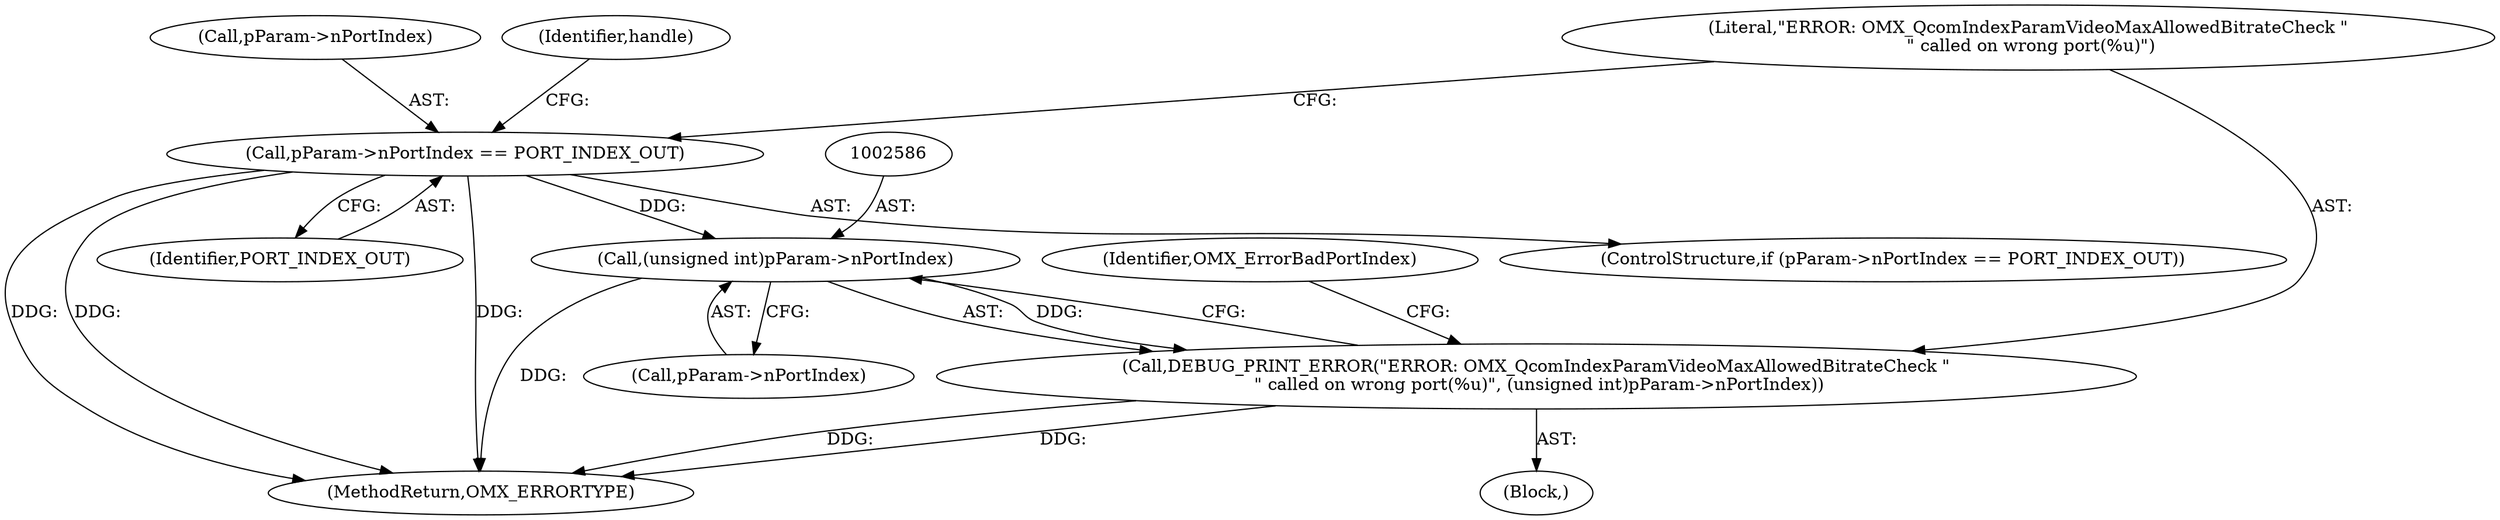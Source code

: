 digraph "0_Android_560ccdb509a7b86186fac0fce1b25bd9a3e6a6e8_7@pointer" {
"1002585" [label="(Call,(unsigned int)pParam->nPortIndex)"];
"1002553" [label="(Call,pParam->nPortIndex == PORT_INDEX_OUT)"];
"1002583" [label="(Call,DEBUG_PRINT_ERROR(\"ERROR: OMX_QcomIndexParamVideoMaxAllowedBitrateCheck \"\n \" called on wrong port(%u)\", (unsigned int)pParam->nPortIndex))"];
"1002583" [label="(Call,DEBUG_PRINT_ERROR(\"ERROR: OMX_QcomIndexParamVideoMaxAllowedBitrateCheck \"\n \" called on wrong port(%u)\", (unsigned int)pParam->nPortIndex))"];
"1002557" [label="(Identifier,PORT_INDEX_OUT)"];
"1002582" [label="(Block,)"];
"1002552" [label="(ControlStructure,if (pParam->nPortIndex == PORT_INDEX_OUT))"];
"1002585" [label="(Call,(unsigned int)pParam->nPortIndex)"];
"1002584" [label="(Literal,\"ERROR: OMX_QcomIndexParamVideoMaxAllowedBitrateCheck \"\n \" called on wrong port(%u)\")"];
"1002553" [label="(Call,pParam->nPortIndex == PORT_INDEX_OUT)"];
"1002913" [label="(MethodReturn,OMX_ERRORTYPE)"];
"1002554" [label="(Call,pParam->nPortIndex)"];
"1002561" [label="(Identifier,handle)"];
"1002591" [label="(Identifier,OMX_ErrorBadPortIndex)"];
"1002587" [label="(Call,pParam->nPortIndex)"];
"1002585" -> "1002583"  [label="AST: "];
"1002585" -> "1002587"  [label="CFG: "];
"1002586" -> "1002585"  [label="AST: "];
"1002587" -> "1002585"  [label="AST: "];
"1002583" -> "1002585"  [label="CFG: "];
"1002585" -> "1002913"  [label="DDG: "];
"1002585" -> "1002583"  [label="DDG: "];
"1002553" -> "1002585"  [label="DDG: "];
"1002553" -> "1002552"  [label="AST: "];
"1002553" -> "1002557"  [label="CFG: "];
"1002554" -> "1002553"  [label="AST: "];
"1002557" -> "1002553"  [label="AST: "];
"1002561" -> "1002553"  [label="CFG: "];
"1002584" -> "1002553"  [label="CFG: "];
"1002553" -> "1002913"  [label="DDG: "];
"1002553" -> "1002913"  [label="DDG: "];
"1002553" -> "1002913"  [label="DDG: "];
"1002583" -> "1002582"  [label="AST: "];
"1002584" -> "1002583"  [label="AST: "];
"1002591" -> "1002583"  [label="CFG: "];
"1002583" -> "1002913"  [label="DDG: "];
"1002583" -> "1002913"  [label="DDG: "];
}
